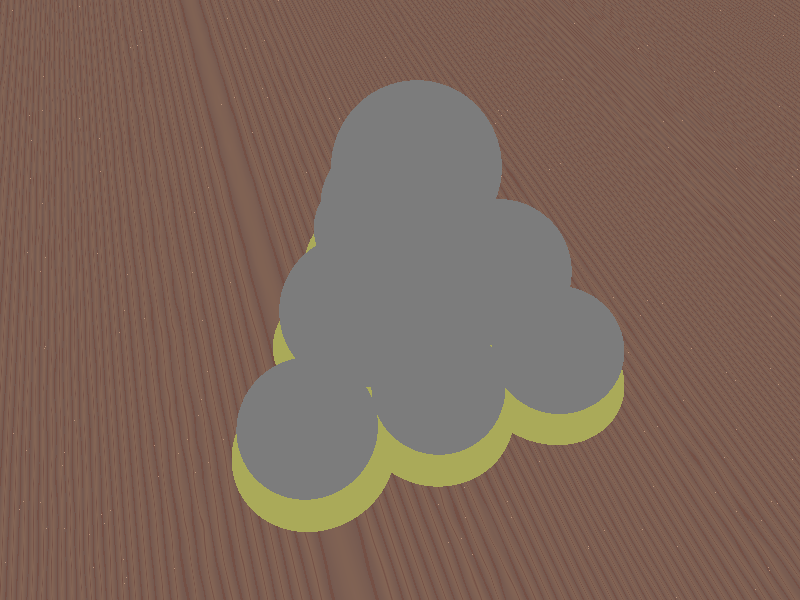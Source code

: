 #include "colors.inc"
#include "woods.inc"

#declare ball=
        sphere{
                <0,0,0>, 1                        
        }

#declare ring=
        torus{
                1,1/4
                translate <0,-(3/4),0>
        }        
         
#declare Pyramid =
        union{
                object{
                        ball
                        translate <0,0,0>
                }

                object{
                        ball
                        translate <2,0,0>
                }

                object{
                        ball
                        translate <4,0,0>
                }                
                
                object{
                        ball
                        translate <1,0,sqrt(3)>
                }

                object{
                        ball
                        translate <3,0,sqrt(3)>
                }

                object{
                        ball
                        translate <2,0,2*sqrt(3)>
                }
                
                object{
                        ball
                        translate <1,(2/3)*sqrt(6),sqrt(3)/3>
                }
                
                object{
                        ball
                        translate <3,(2/3)*sqrt(6),sqrt(3)/3>
                }
                
                object{
                        ball
                        translate <2,(2/3)*sqrt(6),(4/3)*sqrt(3)>
                }
                
                object{
                        ball        
                        translate <2, (4/3)*sqrt(6),(2/3)*sqrt(3)>
                }
        
        }        

#declare Monkey=
        merge{
               object{
                        ring
                        translate <0,0,0>
                }

                object{
                        ring
                        translate <2,0,0>
                }

                object{
                        ring
                        translate <4,0,0>
                }

                object{
                        ring
                        translate <1,0,sqrt(3)>
                }
        
                object{
                        ring
                        translate <3,0,sqrt(3)>
                }
                
                object{
                        ring
                        translate <2,0,2*sqrt(3)>
                }
        }


camera{
        location <0,8,-4>
        look_at <2,0,sqrt(3)>
        right <1.33,0,0>
}

light_source{
        <0,20,0>
        color White
//        area_light x,z,10,10
}

object{
        Monkey
        texture{
                pigment{
                        rgb <.4,.4,.1>
                }
                normal{
                        bumps 1/4 scale .2
                }        
        }
        finish{
                reflection .4
                phong 1
                metallic
                brilliance 3
        }                                              
}

object{
        Pyramid
        texture{
                pigment{
                        rgb <.2,.2,.2>
                }
                normal{
                        bumps 1/4 scale .2
                }        
        }        
        finish{
                reflection .1
                phong 1
                metallic
                brilliance 5
        }                                 
}

plane{
        <0,1,0>,-1
        texture{T_Wood2}
}